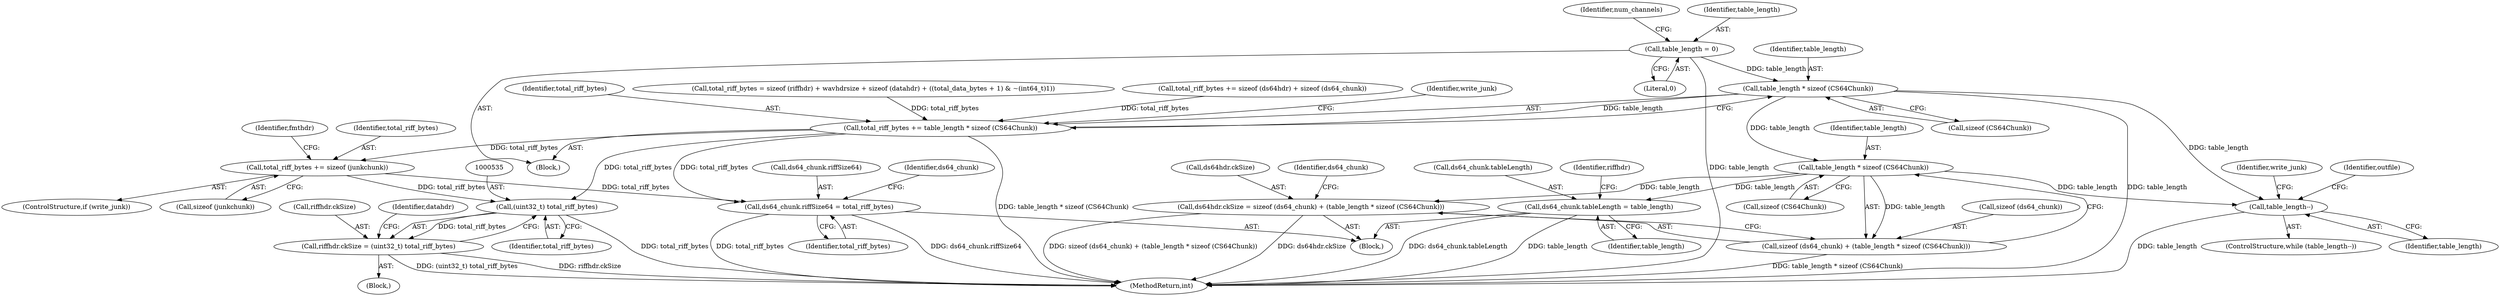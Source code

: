 digraph "0_WavPack_d5bf76b5a88d044a1be1d5656698e3ba737167e5_0@API" {
"1000400" [label="(Call,table_length * sizeof (CS64Chunk))"];
"1000117" [label="(Call,table_length = 0)"];
"1000398" [label="(Call,total_riff_bytes += table_length * sizeof (CS64Chunk))"];
"1000406" [label="(Call,total_riff_bytes += sizeof (junkchunk))"];
"1000484" [label="(Call,ds64_chunk.riffSize64 = total_riff_bytes)"];
"1000534" [label="(Call,(uint32_t) total_riff_bytes)"];
"1000530" [label="(Call,riffhdr.ckSize = (uint32_t) total_riff_bytes)"];
"1000478" [label="(Call,table_length * sizeof (CS64Chunk))"];
"1000471" [label="(Call,ds64hdr.ckSize = sizeof (ds64_chunk) + (table_length * sizeof (CS64Chunk)))"];
"1000475" [label="(Call,sizeof (ds64_chunk) + (table_length * sizeof (CS64Chunk)))"];
"1000499" [label="(Call,ds64_chunk.tableLength = table_length)"];
"1000636" [label="(Call,table_length--)"];
"1000391" [label="(Call,total_riff_bytes += sizeof (ds64hdr) + sizeof (ds64_chunk))"];
"1000471" [label="(Call,ds64hdr.ckSize = sizeof (ds64_chunk) + (table_length * sizeof (CS64Chunk)))"];
"1000408" [label="(Call,sizeof (junkchunk))"];
"1000483" [label="(Identifier,ds64_chunk)"];
"1000405" [label="(Identifier,write_junk)"];
"1000503" [label="(Identifier,table_length)"];
"1000412" [label="(Identifier,fmthdr)"];
"1000475" [label="(Call,sizeof (ds64_chunk) + (table_length * sizeof (CS64Chunk)))"];
"1000402" [label="(Call,sizeof (CS64Chunk))"];
"1000485" [label="(Call,ds64_chunk.riffSize64)"];
"1000400" [label="(Call,table_length * sizeof (CS64Chunk))"];
"1000399" [label="(Identifier,total_riff_bytes)"];
"1000635" [label="(ControlStructure,while (table_length--))"];
"1000536" [label="(Identifier,total_riff_bytes)"];
"1000637" [label="(Identifier,table_length)"];
"1000506" [label="(Identifier,riffhdr)"];
"1000404" [label="(ControlStructure,if (write_junk))"];
"1000661" [label="(Identifier,write_junk)"];
"1000480" [label="(Call,sizeof (CS64Chunk))"];
"1000539" [label="(Identifier,datahdr)"];
"1000133" [label="(Identifier,num_channels)"];
"1000484" [label="(Call,ds64_chunk.riffSize64 = total_riff_bytes)"];
"1000530" [label="(Call,riffhdr.ckSize = (uint32_t) total_riff_bytes)"];
"1000491" [label="(Identifier,ds64_chunk)"];
"1000478" [label="(Call,table_length * sizeof (CS64Chunk))"];
"1000636" [label="(Call,table_length--)"];
"1000401" [label="(Identifier,table_length)"];
"1000499" [label="(Call,ds64_chunk.tableLength = table_length)"];
"1000398" [label="(Call,total_riff_bytes += table_length * sizeof (CS64Chunk))"];
"1000406" [label="(Call,total_riff_bytes += sizeof (junkchunk))"];
"1000534" [label="(Call,(uint32_t) total_riff_bytes)"];
"1000531" [label="(Call,riffhdr.ckSize)"];
"1000476" [label="(Call,sizeof (ds64_chunk))"];
"1000119" [label="(Literal,0)"];
"1000488" [label="(Identifier,total_riff_bytes)"];
"1000461" [label="(Block,)"];
"1000107" [label="(Block,)"];
"1000725" [label="(MethodReturn,int)"];
"1000407" [label="(Identifier,total_riff_bytes)"];
"1000529" [label="(Block,)"];
"1000479" [label="(Identifier,table_length)"];
"1000117" [label="(Call,table_length = 0)"];
"1000500" [label="(Call,ds64_chunk.tableLength)"];
"1000472" [label="(Call,ds64hdr.ckSize)"];
"1000371" [label="(Call,total_riff_bytes = sizeof (riffhdr) + wavhdrsize + sizeof (datahdr) + ((total_data_bytes + 1) & ~(int64_t)1))"];
"1000118" [label="(Identifier,table_length)"];
"1000642" [label="(Identifier,outfile)"];
"1000400" -> "1000398"  [label="AST: "];
"1000400" -> "1000402"  [label="CFG: "];
"1000401" -> "1000400"  [label="AST: "];
"1000402" -> "1000400"  [label="AST: "];
"1000398" -> "1000400"  [label="CFG: "];
"1000400" -> "1000725"  [label="DDG: table_length"];
"1000400" -> "1000398"  [label="DDG: table_length"];
"1000117" -> "1000400"  [label="DDG: table_length"];
"1000400" -> "1000478"  [label="DDG: table_length"];
"1000400" -> "1000636"  [label="DDG: table_length"];
"1000117" -> "1000107"  [label="AST: "];
"1000117" -> "1000119"  [label="CFG: "];
"1000118" -> "1000117"  [label="AST: "];
"1000119" -> "1000117"  [label="AST: "];
"1000133" -> "1000117"  [label="CFG: "];
"1000117" -> "1000725"  [label="DDG: table_length"];
"1000398" -> "1000107"  [label="AST: "];
"1000399" -> "1000398"  [label="AST: "];
"1000405" -> "1000398"  [label="CFG: "];
"1000398" -> "1000725"  [label="DDG: table_length * sizeof (CS64Chunk)"];
"1000391" -> "1000398"  [label="DDG: total_riff_bytes"];
"1000371" -> "1000398"  [label="DDG: total_riff_bytes"];
"1000398" -> "1000406"  [label="DDG: total_riff_bytes"];
"1000398" -> "1000484"  [label="DDG: total_riff_bytes"];
"1000398" -> "1000534"  [label="DDG: total_riff_bytes"];
"1000406" -> "1000404"  [label="AST: "];
"1000406" -> "1000408"  [label="CFG: "];
"1000407" -> "1000406"  [label="AST: "];
"1000408" -> "1000406"  [label="AST: "];
"1000412" -> "1000406"  [label="CFG: "];
"1000406" -> "1000484"  [label="DDG: total_riff_bytes"];
"1000406" -> "1000534"  [label="DDG: total_riff_bytes"];
"1000484" -> "1000461"  [label="AST: "];
"1000484" -> "1000488"  [label="CFG: "];
"1000485" -> "1000484"  [label="AST: "];
"1000488" -> "1000484"  [label="AST: "];
"1000491" -> "1000484"  [label="CFG: "];
"1000484" -> "1000725"  [label="DDG: total_riff_bytes"];
"1000484" -> "1000725"  [label="DDG: ds64_chunk.riffSize64"];
"1000534" -> "1000530"  [label="AST: "];
"1000534" -> "1000536"  [label="CFG: "];
"1000535" -> "1000534"  [label="AST: "];
"1000536" -> "1000534"  [label="AST: "];
"1000530" -> "1000534"  [label="CFG: "];
"1000534" -> "1000725"  [label="DDG: total_riff_bytes"];
"1000534" -> "1000530"  [label="DDG: total_riff_bytes"];
"1000530" -> "1000529"  [label="AST: "];
"1000531" -> "1000530"  [label="AST: "];
"1000539" -> "1000530"  [label="CFG: "];
"1000530" -> "1000725"  [label="DDG: riffhdr.ckSize"];
"1000530" -> "1000725"  [label="DDG: (uint32_t) total_riff_bytes"];
"1000478" -> "1000475"  [label="AST: "];
"1000478" -> "1000480"  [label="CFG: "];
"1000479" -> "1000478"  [label="AST: "];
"1000480" -> "1000478"  [label="AST: "];
"1000475" -> "1000478"  [label="CFG: "];
"1000478" -> "1000471"  [label="DDG: table_length"];
"1000478" -> "1000475"  [label="DDG: table_length"];
"1000478" -> "1000499"  [label="DDG: table_length"];
"1000478" -> "1000636"  [label="DDG: table_length"];
"1000471" -> "1000461"  [label="AST: "];
"1000471" -> "1000475"  [label="CFG: "];
"1000472" -> "1000471"  [label="AST: "];
"1000475" -> "1000471"  [label="AST: "];
"1000483" -> "1000471"  [label="CFG: "];
"1000471" -> "1000725"  [label="DDG: ds64hdr.ckSize"];
"1000471" -> "1000725"  [label="DDG: sizeof (ds64_chunk) + (table_length * sizeof (CS64Chunk))"];
"1000476" -> "1000475"  [label="AST: "];
"1000475" -> "1000725"  [label="DDG: table_length * sizeof (CS64Chunk)"];
"1000499" -> "1000461"  [label="AST: "];
"1000499" -> "1000503"  [label="CFG: "];
"1000500" -> "1000499"  [label="AST: "];
"1000503" -> "1000499"  [label="AST: "];
"1000506" -> "1000499"  [label="CFG: "];
"1000499" -> "1000725"  [label="DDG: table_length"];
"1000499" -> "1000725"  [label="DDG: ds64_chunk.tableLength"];
"1000636" -> "1000635"  [label="AST: "];
"1000636" -> "1000637"  [label="CFG: "];
"1000637" -> "1000636"  [label="AST: "];
"1000642" -> "1000636"  [label="CFG: "];
"1000661" -> "1000636"  [label="CFG: "];
"1000636" -> "1000725"  [label="DDG: table_length"];
}
